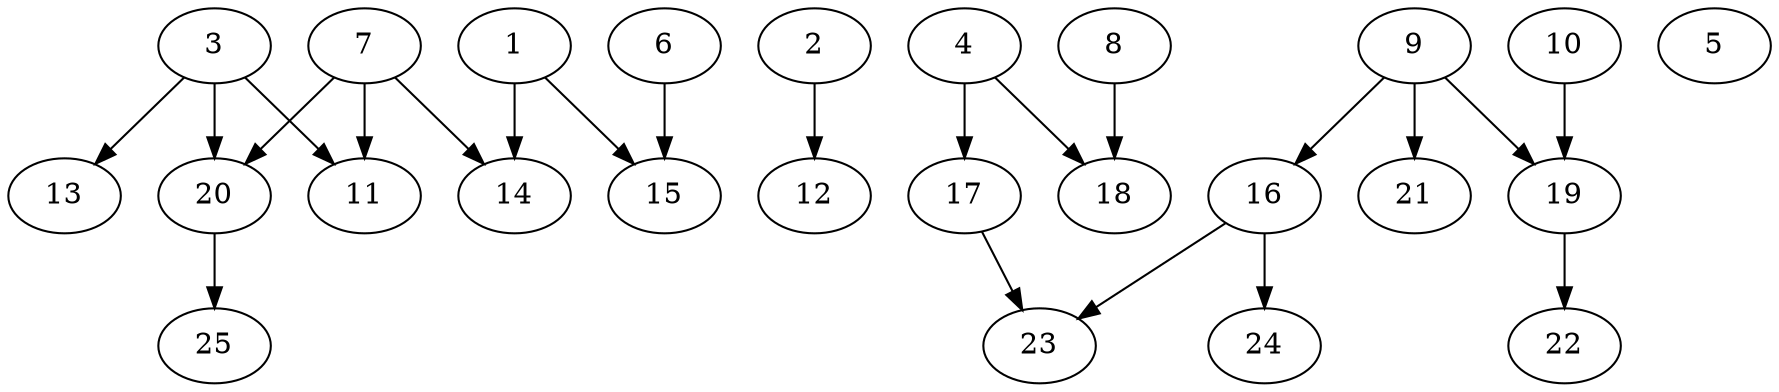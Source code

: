 // DAG automatically generated by daggen at Tue Jul 18 11:30:58 2017
// ./daggen --dot -n 25 --fat 0.8 --regular 0.8 --density 0.2 --jump 1 
digraph G {
  1 [size="231928233984", alpha="0.02"]
  1 -> 14 [size ="301989888"]
  1 -> 15 [size ="301989888"]
  2 [size="1228565273135", alpha="0.17"]
  2 -> 12 [size ="838860800"]
  3 [size="782757789696", alpha="0.11"]
  3 -> 11 [size ="679477248"]
  3 -> 13 [size ="679477248"]
  3 -> 20 [size ="679477248"]
  4 [size="125516623116", alpha="0.07"]
  4 -> 17 [size ="134217728"]
  4 -> 18 [size ="134217728"]
  5 [size="68719476736", alpha="0.18"]
  6 [size="906952614082", alpha="0.05"]
  6 -> 15 [size ="679477248"]
  7 [size="197710874888", alpha="0.17"]
  7 -> 11 [size ="411041792"]
  7 -> 14 [size ="411041792"]
  7 -> 20 [size ="411041792"]
  8 [size="6539814856", alpha="0.16"]
  8 -> 18 [size ="134217728"]
  9 [size="92226314064", alpha="0.04"]
  9 -> 16 [size ="134217728"]
  9 -> 19 [size ="134217728"]
  9 -> 21 [size ="134217728"]
  10 [size="3375440856", alpha="0.00"]
  10 -> 19 [size ="75497472"]
  11 [size="41402742195", alpha="0.07"]
  12 [size="42294579054", alpha="0.01"]
  13 [size="49382549744", alpha="0.15"]
  14 [size="549755813888", alpha="0.05"]
  15 [size="27368090910", alpha="0.06"]
  16 [size="5659456328", alpha="0.11"]
  16 -> 23 [size ="134217728"]
  16 -> 24 [size ="134217728"]
  17 [size="52161486809", alpha="0.04"]
  17 -> 23 [size ="838860800"]
  18 [size="542362382285", alpha="0.15"]
  19 [size="1663428458", alpha="0.18"]
  19 -> 22 [size ="33554432"]
  20 [size="717291569644", alpha="0.13"]
  20 -> 25 [size ="536870912"]
  21 [size="31622622014", alpha="0.07"]
  22 [size="17356570340", alpha="0.16"]
  23 [size="1066332983287", alpha="0.04"]
  24 [size="59544356028", alpha="0.06"]
  25 [size="58550940375", alpha="0.16"]
}

